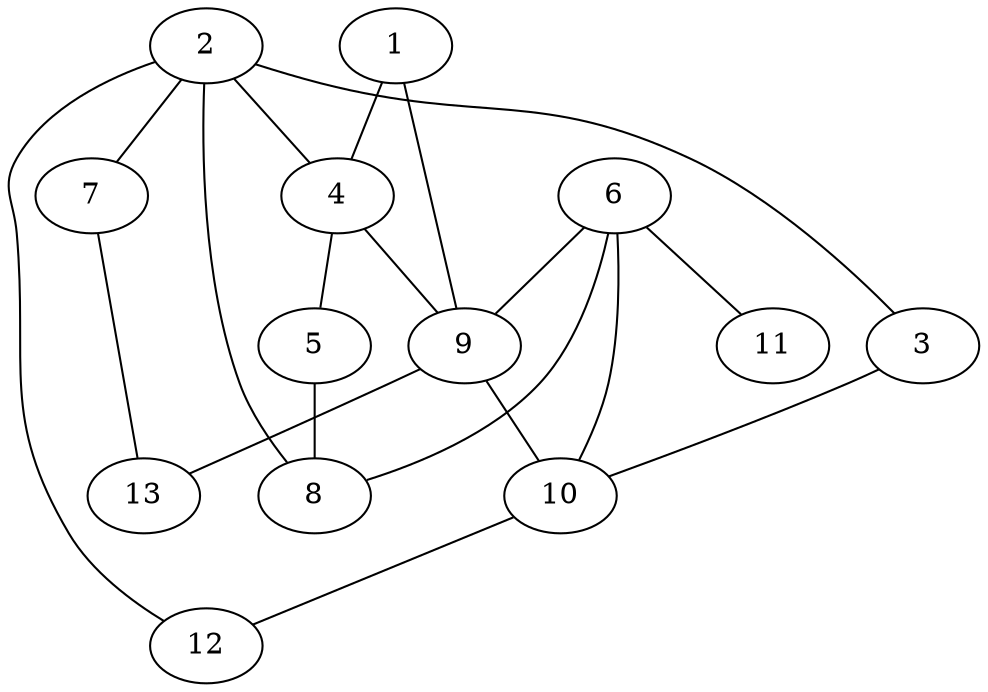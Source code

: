 graph generated_Graph {
1 -- 9;
1 -- 4;
2 -- 8;
2 -- 3;
2 -- 7;
2 -- 12;
2 -- 4;
3 -- 10;
4 -- 5;
4 -- 9;
5 -- 8;
6 -- 8;
6 -- 9;
6 -- 11;
6 -- 10;
7 -- 13;
9 -- 13;
9 -- 10;
10 -- 12;
}